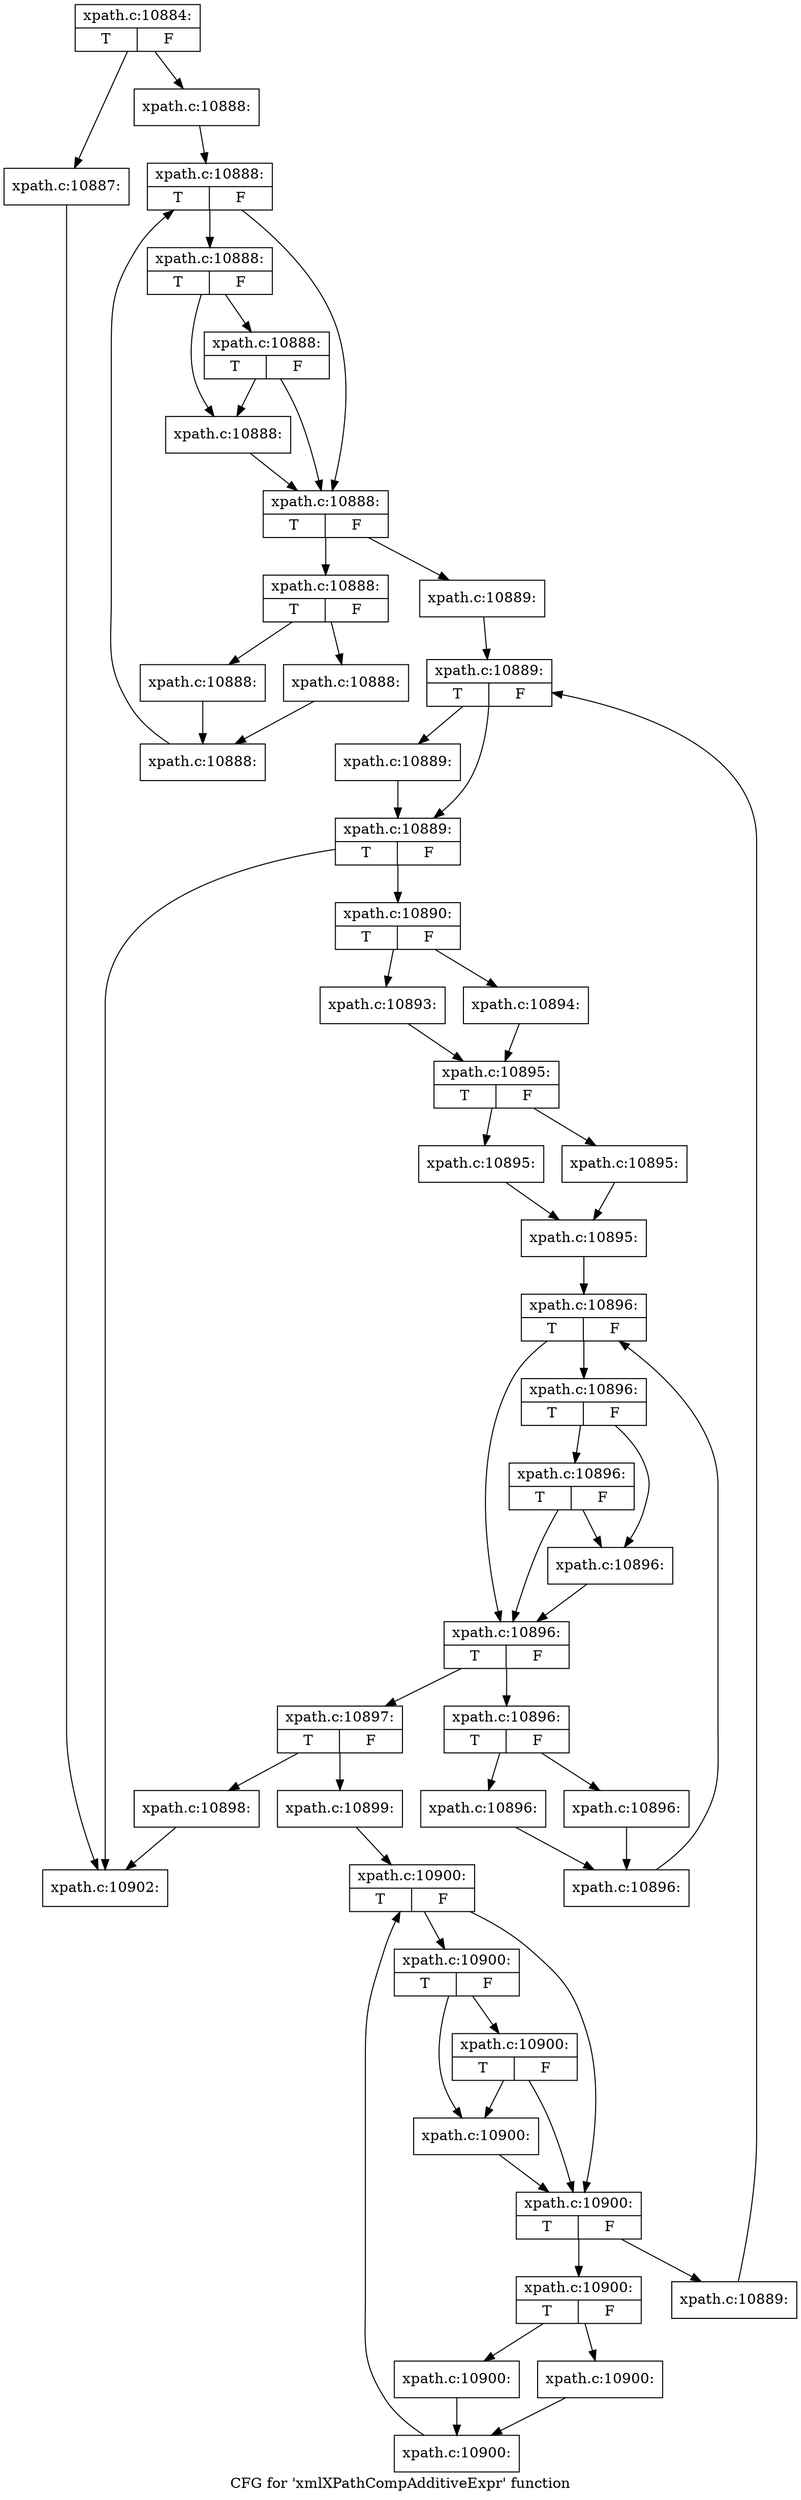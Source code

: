 digraph "CFG for 'xmlXPathCompAdditiveExpr' function" {
	label="CFG for 'xmlXPathCompAdditiveExpr' function";

	Node0x4eaaf30 [shape=record,label="{xpath.c:10884:|{<s0>T|<s1>F}}"];
	Node0x4eaaf30 -> Node0x4eb72b0;
	Node0x4eaaf30 -> Node0x4eb75e0;
	Node0x4eb72b0 [shape=record,label="{xpath.c:10887:}"];
	Node0x4eb72b0 -> Node0x4eb94f0;
	Node0x4eb75e0 [shape=record,label="{xpath.c:10888:}"];
	Node0x4eb75e0 -> Node0x4eb7900;
	Node0x4eb7900 [shape=record,label="{xpath.c:10888:|{<s0>T|<s1>F}}"];
	Node0x4eb7900 -> Node0x4eb7b00;
	Node0x4eb7900 -> Node0x4eb7ba0;
	Node0x4eb7ba0 [shape=record,label="{xpath.c:10888:|{<s0>T|<s1>F}}"];
	Node0x4eb7ba0 -> Node0x4eb7f00;
	Node0x4eb7ba0 -> Node0x4eb7b50;
	Node0x4eb7f00 [shape=record,label="{xpath.c:10888:|{<s0>T|<s1>F}}"];
	Node0x4eb7f00 -> Node0x4eb7b00;
	Node0x4eb7f00 -> Node0x4eb7b50;
	Node0x4eb7b50 [shape=record,label="{xpath.c:10888:}"];
	Node0x4eb7b50 -> Node0x4eb7b00;
	Node0x4eb7b00 [shape=record,label="{xpath.c:10888:|{<s0>T|<s1>F}}"];
	Node0x4eb7b00 -> Node0x4eb8530;
	Node0x4eb7b00 -> Node0x4eb7ab0;
	Node0x4eb8530 [shape=record,label="{xpath.c:10888:|{<s0>T|<s1>F}}"];
	Node0x4eb8530 -> Node0x4eb89e0;
	Node0x4eb8530 -> Node0x4eb8a30;
	Node0x4eb89e0 [shape=record,label="{xpath.c:10888:}"];
	Node0x4eb89e0 -> Node0x4eb8a80;
	Node0x4eb8a30 [shape=record,label="{xpath.c:10888:}"];
	Node0x4eb8a30 -> Node0x4eb8a80;
	Node0x4eb8a80 [shape=record,label="{xpath.c:10888:}"];
	Node0x4eb8a80 -> Node0x4eb7900;
	Node0x4eb7ab0 [shape=record,label="{xpath.c:10889:}"];
	Node0x4eb7ab0 -> Node0x4eb9340;
	Node0x4eb9340 [shape=record,label="{xpath.c:10889:|{<s0>T|<s1>F}}"];
	Node0x4eb9340 -> Node0x4eb9540;
	Node0x4eb9340 -> Node0x4eb9590;
	Node0x4eb9590 [shape=record,label="{xpath.c:10889:}"];
	Node0x4eb9590 -> Node0x4eb9540;
	Node0x4eb9540 [shape=record,label="{xpath.c:10889:|{<s0>T|<s1>F}}"];
	Node0x4eb9540 -> Node0x4eb9c20;
	Node0x4eb9540 -> Node0x4eb94f0;
	Node0x4eb9c20 [shape=record,label="{xpath.c:10890:|{<s0>T|<s1>F}}"];
	Node0x4eb9c20 -> Node0x4eba5b0;
	Node0x4eb9c20 -> Node0x4eba650;
	Node0x4eba5b0 [shape=record,label="{xpath.c:10893:}"];
	Node0x4eba5b0 -> Node0x4eba600;
	Node0x4eba650 [shape=record,label="{xpath.c:10894:}"];
	Node0x4eba650 -> Node0x4eba600;
	Node0x4eba600 [shape=record,label="{xpath.c:10895:|{<s0>T|<s1>F}}"];
	Node0x4eba600 -> Node0x4ebada0;
	Node0x4eba600 -> Node0x4ebadf0;
	Node0x4ebada0 [shape=record,label="{xpath.c:10895:}"];
	Node0x4ebada0 -> Node0x4ebae40;
	Node0x4ebadf0 [shape=record,label="{xpath.c:10895:}"];
	Node0x4ebadf0 -> Node0x4ebae40;
	Node0x4ebae40 [shape=record,label="{xpath.c:10895:}"];
	Node0x4ebae40 -> Node0x4ebb730;
	Node0x4ebb730 [shape=record,label="{xpath.c:10896:|{<s0>T|<s1>F}}"];
	Node0x4ebb730 -> Node0x4ebb930;
	Node0x4ebb730 -> Node0x4ebb9d0;
	Node0x4ebb9d0 [shape=record,label="{xpath.c:10896:|{<s0>T|<s1>F}}"];
	Node0x4ebb9d0 -> Node0x4ebbd30;
	Node0x4ebb9d0 -> Node0x4ebb980;
	Node0x4ebbd30 [shape=record,label="{xpath.c:10896:|{<s0>T|<s1>F}}"];
	Node0x4ebbd30 -> Node0x4ebb930;
	Node0x4ebbd30 -> Node0x4ebb980;
	Node0x4ebb980 [shape=record,label="{xpath.c:10896:}"];
	Node0x4ebb980 -> Node0x4ebb930;
	Node0x4ebb930 [shape=record,label="{xpath.c:10896:|{<s0>T|<s1>F}}"];
	Node0x4ebb930 -> Node0x4ebc360;
	Node0x4ebb930 -> Node0x4ebb8e0;
	Node0x4ebc360 [shape=record,label="{xpath.c:10896:|{<s0>T|<s1>F}}"];
	Node0x4ebc360 -> Node0x4ebc810;
	Node0x4ebc360 -> Node0x4ebc860;
	Node0x4ebc810 [shape=record,label="{xpath.c:10896:}"];
	Node0x4ebc810 -> Node0x4ebc8b0;
	Node0x4ebc860 [shape=record,label="{xpath.c:10896:}"];
	Node0x4ebc860 -> Node0x4ebc8b0;
	Node0x4ebc8b0 [shape=record,label="{xpath.c:10896:}"];
	Node0x4ebc8b0 -> Node0x4ebb730;
	Node0x4ebb8e0 [shape=record,label="{xpath.c:10897:|{<s0>T|<s1>F}}"];
	Node0x4ebb8e0 -> Node0x4ebcfa0;
	Node0x4ebb8e0 -> Node0x4ebcff0;
	Node0x4ebcfa0 [shape=record,label="{xpath.c:10898:}"];
	Node0x4ebcfa0 -> Node0x4eb94f0;
	Node0x4ebcff0 [shape=record,label="{xpath.c:10899:}"];
	Node0x4ebcff0 -> Node0x4ebd790;
	Node0x4ebd790 [shape=record,label="{xpath.c:10900:|{<s0>T|<s1>F}}"];
	Node0x4ebd790 -> Node0x4ebdae0;
	Node0x4ebd790 -> Node0x4ebdb80;
	Node0x4ebdb80 [shape=record,label="{xpath.c:10900:|{<s0>T|<s1>F}}"];
	Node0x4ebdb80 -> Node0x4ebdee0;
	Node0x4ebdb80 -> Node0x4ebdb30;
	Node0x4ebdee0 [shape=record,label="{xpath.c:10900:|{<s0>T|<s1>F}}"];
	Node0x4ebdee0 -> Node0x4ebdae0;
	Node0x4ebdee0 -> Node0x4ebdb30;
	Node0x4ebdb30 [shape=record,label="{xpath.c:10900:}"];
	Node0x4ebdb30 -> Node0x4ebdae0;
	Node0x4ebdae0 [shape=record,label="{xpath.c:10900:|{<s0>T|<s1>F}}"];
	Node0x4ebdae0 -> Node0x4ebe590;
	Node0x4ebdae0 -> Node0x4ebd880;
	Node0x4ebe590 [shape=record,label="{xpath.c:10900:|{<s0>T|<s1>F}}"];
	Node0x4ebe590 -> Node0x4ebea40;
	Node0x4ebe590 -> Node0x4ebea90;
	Node0x4ebea40 [shape=record,label="{xpath.c:10900:}"];
	Node0x4ebea40 -> Node0x4ebeae0;
	Node0x4ebea90 [shape=record,label="{xpath.c:10900:}"];
	Node0x4ebea90 -> Node0x4ebeae0;
	Node0x4ebeae0 [shape=record,label="{xpath.c:10900:}"];
	Node0x4ebeae0 -> Node0x4ebd790;
	Node0x4ebd880 [shape=record,label="{xpath.c:10889:}"];
	Node0x4ebd880 -> Node0x4eb9340;
	Node0x4eb94f0 [shape=record,label="{xpath.c:10902:}"];
}
